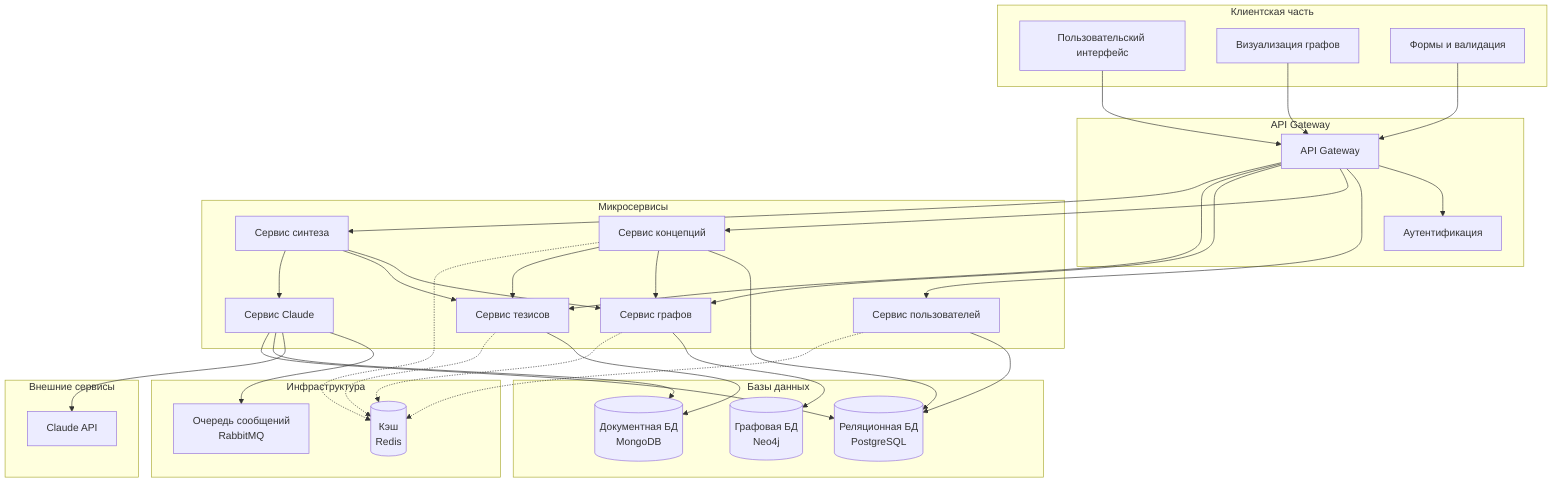 flowchart TB
    subgraph "Клиентская часть"
        UI[Пользовательский интерфейс]
        VIS[Визуализация графов]
        FORMS[Формы и валидация]
    end

    subgraph "API Gateway"
        GATEWAY[API Gateway]
        AUTH[Аутентификация]
    end

    subgraph "Микросервисы"
        USER_SERVICE[Сервис пользователей]
        CONCEPT_SERVICE[Сервис концепций]
        GRAPH_SERVICE[Сервис графов]
        THESIS_SERVICE[Сервис тезисов]
        SYNTHESIS_SERVICE[Сервис синтеза]
        CLAUDE_SERVICE[Сервис Claude]
    end

    subgraph "Базы данных"
        RELATIONAL_DB[(Реляционная БД\nPostgreSQL)]
        GRAPH_DB[(Графовая БД\nNeo4j)]
        DOCUMENT_DB[(Документная БД\nMongoDB)]
    end

    subgraph "Инфраструктура"
        CACHE[(Кэш\nRedis)]
        MQ[Очередь сообщений\nRabbitMQ]
    end

    subgraph "Внешние сервисы"
        CLAUDE_API[Claude API]
    end

    UI --> GATEWAY
    VIS --> GATEWAY
    FORMS --> GATEWAY

    GATEWAY --> AUTH
    GATEWAY --> USER_SERVICE
    GATEWAY --> CONCEPT_SERVICE
    GATEWAY --> GRAPH_SERVICE
    GATEWAY --> THESIS_SERVICE
    GATEWAY --> SYNTHESIS_SERVICE

    USER_SERVICE --> RELATIONAL_DB
    CONCEPT_SERVICE --> RELATIONAL_DB
    CONCEPT_SERVICE --> GRAPH_SERVICE
    CONCEPT_SERVICE --> THESIS_SERVICE

    GRAPH_SERVICE --> GRAPH_DB
    THESIS_SERVICE --> DOCUMENT_DB
    SYNTHESIS_SERVICE --> GRAPH_SERVICE
    SYNTHESIS_SERVICE --> THESIS_SERVICE
    SYNTHESIS_SERVICE --> CLAUDE_SERVICE

    USER_SERVICE -.-> CACHE
    CONCEPT_SERVICE -.-> CACHE
    GRAPH_SERVICE -.-> CACHE
    THESIS_SERVICE -.-> CACHE

    CLAUDE_SERVICE --> MQ
    CLAUDE_SERVICE --> CLAUDE_API
    CLAUDE_SERVICE --> DOCUMENT_DB
    CLAUDE_SERVICE --> RELATIONAL_DB